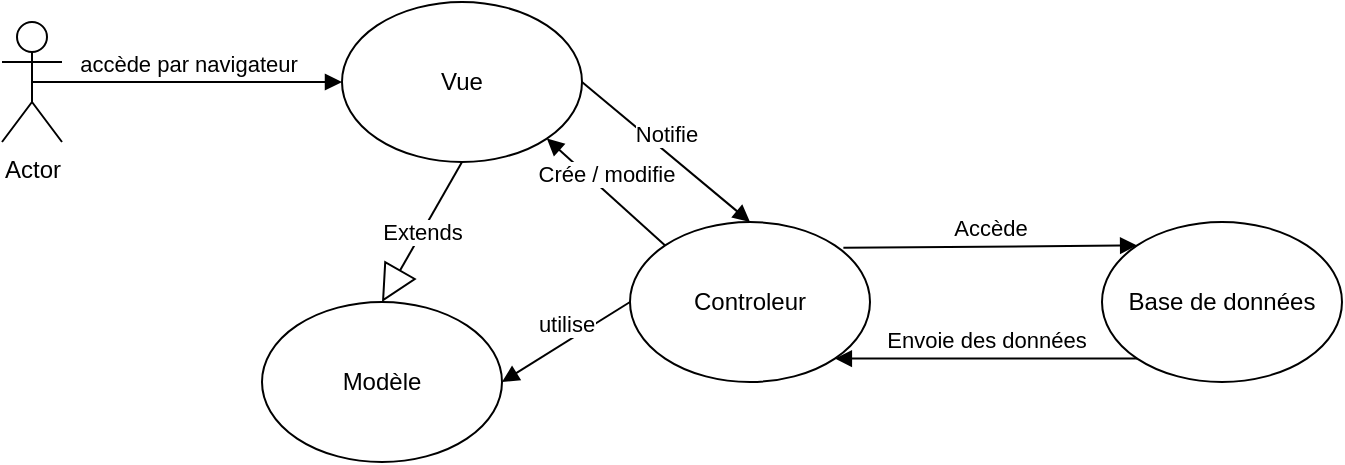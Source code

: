 <mxfile version="13.9.9" type="device"><diagram id="rpkbqPBAGdfF_mykBUv9" name="Page-1"><mxGraphModel dx="813" dy="470" grid="1" gridSize="10" guides="1" tooltips="1" connect="1" arrows="1" fold="1" page="1" pageScale="1" pageWidth="827" pageHeight="1169" math="0" shadow="0"><root><mxCell id="0"/><mxCell id="1" parent="0"/><mxCell id="r9mdGP4UPuByvkLqKNBe-1" value="Actor" style="shape=umlActor;verticalLabelPosition=bottom;verticalAlign=top;html=1;outlineConnect=0;" vertex="1" parent="1"><mxGeometry x="40" y="80" width="30" height="60" as="geometry"/></mxCell><mxCell id="r9mdGP4UPuByvkLqKNBe-2" value="Vue" style="ellipse;whiteSpace=wrap;html=1;" vertex="1" parent="1"><mxGeometry x="210" y="70" width="120" height="80" as="geometry"/></mxCell><mxCell id="r9mdGP4UPuByvkLqKNBe-3" value="Modèle" style="ellipse;whiteSpace=wrap;html=1;" vertex="1" parent="1"><mxGeometry x="170" y="220" width="120" height="80" as="geometry"/></mxCell><mxCell id="r9mdGP4UPuByvkLqKNBe-4" value="Controleur" style="ellipse;whiteSpace=wrap;html=1;" vertex="1" parent="1"><mxGeometry x="354" y="180" width="120" height="80" as="geometry"/></mxCell><mxCell id="r9mdGP4UPuByvkLqKNBe-5" value="Base de données" style="ellipse;whiteSpace=wrap;html=1;" vertex="1" parent="1"><mxGeometry x="590" y="180" width="120" height="80" as="geometry"/></mxCell><mxCell id="r9mdGP4UPuByvkLqKNBe-7" value="accède par navigateur" style="html=1;verticalAlign=bottom;endArrow=block;exitX=0.5;exitY=0.5;exitDx=0;exitDy=0;exitPerimeter=0;" edge="1" parent="1" source="r9mdGP4UPuByvkLqKNBe-1" target="r9mdGP4UPuByvkLqKNBe-2"><mxGeometry width="80" relative="1" as="geometry"><mxPoint x="310" y="400" as="sourcePoint"/><mxPoint x="390" y="400" as="targetPoint"/></mxGeometry></mxCell><mxCell id="r9mdGP4UPuByvkLqKNBe-8" value="utilise" style="html=1;verticalAlign=bottom;endArrow=block;exitX=0;exitY=0.5;exitDx=0;exitDy=0;entryX=1;entryY=0.5;entryDx=0;entryDy=0;" edge="1" parent="1" source="r9mdGP4UPuByvkLqKNBe-4" target="r9mdGP4UPuByvkLqKNBe-3"><mxGeometry width="80" relative="1" as="geometry"><mxPoint x="320" y="260" as="sourcePoint"/><mxPoint x="400" y="260" as="targetPoint"/></mxGeometry></mxCell><mxCell id="r9mdGP4UPuByvkLqKNBe-9" value="Crée / modifie" style="html=1;verticalAlign=bottom;endArrow=block;exitX=0;exitY=0;exitDx=0;exitDy=0;entryX=1;entryY=1;entryDx=0;entryDy=0;" edge="1" parent="1" source="r9mdGP4UPuByvkLqKNBe-4" target="r9mdGP4UPuByvkLqKNBe-2"><mxGeometry width="80" relative="1" as="geometry"><mxPoint x="380" y="310" as="sourcePoint"/><mxPoint x="460" y="310" as="targetPoint"/></mxGeometry></mxCell><mxCell id="r9mdGP4UPuByvkLqKNBe-10" value="Notifie" style="html=1;verticalAlign=bottom;endArrow=block;exitX=1;exitY=0.5;exitDx=0;exitDy=0;entryX=0.5;entryY=0;entryDx=0;entryDy=0;" edge="1" parent="1" source="r9mdGP4UPuByvkLqKNBe-2" target="r9mdGP4UPuByvkLqKNBe-4"><mxGeometry width="80" relative="1" as="geometry"><mxPoint x="381.574" y="201.716" as="sourcePoint"/><mxPoint x="322.426" y="148.284" as="targetPoint"/></mxGeometry></mxCell><mxCell id="r9mdGP4UPuByvkLqKNBe-11" value="Extends" style="endArrow=block;endSize=16;endFill=0;html=1;entryX=0.5;entryY=0;entryDx=0;entryDy=0;exitX=0.5;exitY=1;exitDx=0;exitDy=0;" edge="1" parent="1" source="r9mdGP4UPuByvkLqKNBe-2" target="r9mdGP4UPuByvkLqKNBe-3"><mxGeometry width="160" relative="1" as="geometry"><mxPoint x="230" y="220" as="sourcePoint"/><mxPoint x="70" y="220" as="targetPoint"/></mxGeometry></mxCell><mxCell id="r9mdGP4UPuByvkLqKNBe-12" value="Accède" style="html=1;verticalAlign=bottom;endArrow=block;exitX=0.889;exitY=0.161;exitDx=0;exitDy=0;exitPerimeter=0;entryX=0;entryY=0;entryDx=0;entryDy=0;" edge="1" parent="1" source="r9mdGP4UPuByvkLqKNBe-4" target="r9mdGP4UPuByvkLqKNBe-5"><mxGeometry width="80" relative="1" as="geometry"><mxPoint x="490" y="180" as="sourcePoint"/><mxPoint x="570" y="180" as="targetPoint"/></mxGeometry></mxCell><mxCell id="r9mdGP4UPuByvkLqKNBe-13" value="Envoie des données" style="html=1;verticalAlign=bottom;endArrow=block;exitX=0;exitY=1;exitDx=0;exitDy=0;entryX=1;entryY=1;entryDx=0;entryDy=0;" edge="1" parent="1" source="r9mdGP4UPuByvkLqKNBe-5" target="r9mdGP4UPuByvkLqKNBe-4"><mxGeometry width="80" relative="1" as="geometry"><mxPoint x="470.68" y="202.88" as="sourcePoint"/><mxPoint x="617.574" y="201.716" as="targetPoint"/></mxGeometry></mxCell></root></mxGraphModel></diagram></mxfile>